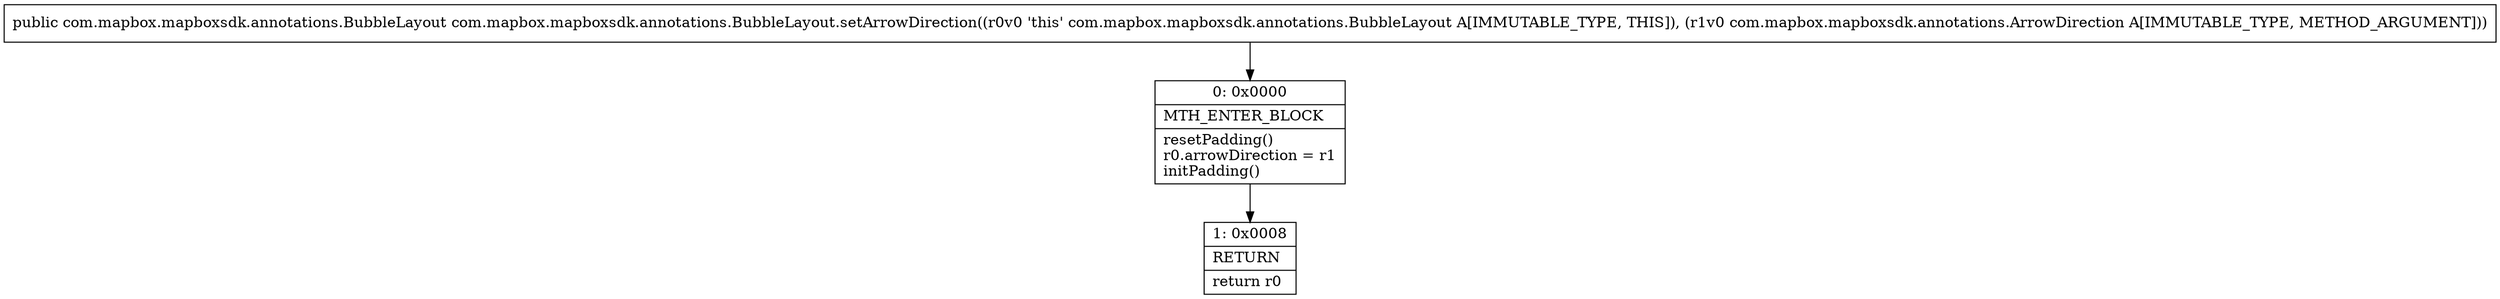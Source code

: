 digraph "CFG forcom.mapbox.mapboxsdk.annotations.BubbleLayout.setArrowDirection(Lcom\/mapbox\/mapboxsdk\/annotations\/ArrowDirection;)Lcom\/mapbox\/mapboxsdk\/annotations\/BubbleLayout;" {
Node_0 [shape=record,label="{0\:\ 0x0000|MTH_ENTER_BLOCK\l|resetPadding()\lr0.arrowDirection = r1\linitPadding()\l}"];
Node_1 [shape=record,label="{1\:\ 0x0008|RETURN\l|return r0\l}"];
MethodNode[shape=record,label="{public com.mapbox.mapboxsdk.annotations.BubbleLayout com.mapbox.mapboxsdk.annotations.BubbleLayout.setArrowDirection((r0v0 'this' com.mapbox.mapboxsdk.annotations.BubbleLayout A[IMMUTABLE_TYPE, THIS]), (r1v0 com.mapbox.mapboxsdk.annotations.ArrowDirection A[IMMUTABLE_TYPE, METHOD_ARGUMENT])) }"];
MethodNode -> Node_0;
Node_0 -> Node_1;
}

